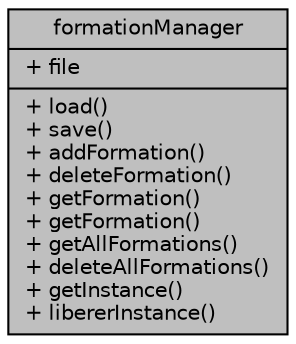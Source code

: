 digraph "formationManager"
{
  edge [fontname="Helvetica",fontsize="10",labelfontname="Helvetica",labelfontsize="10"];
  node [fontname="Helvetica",fontsize="10",shape=record];
  Node1 [label="{formationManager\n|+ file\l|+ load()\l+ save()\l+ addFormation()\l+ deleteFormation()\l+ getFormation()\l+ getFormation()\l+ getAllFormations()\l+ deleteAllFormations()\l+ getInstance()\l+ libererInstance()\l}",height=0.2,width=0.4,color="black", fillcolor="grey75", style="filled" fontcolor="black"];
}
